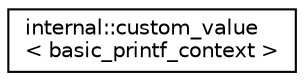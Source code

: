 digraph "Иерархия классов. Графический вид."
{
  edge [fontname="Helvetica",fontsize="10",labelfontname="Helvetica",labelfontsize="10"];
  node [fontname="Helvetica",fontsize="10",shape=record];
  rankdir="LR";
  Node0 [label="internal::custom_value\l\< basic_printf_context \>",height=0.2,width=0.4,color="black", fillcolor="white", style="filled",URL="$structinternal_1_1custom__value.html"];
}
